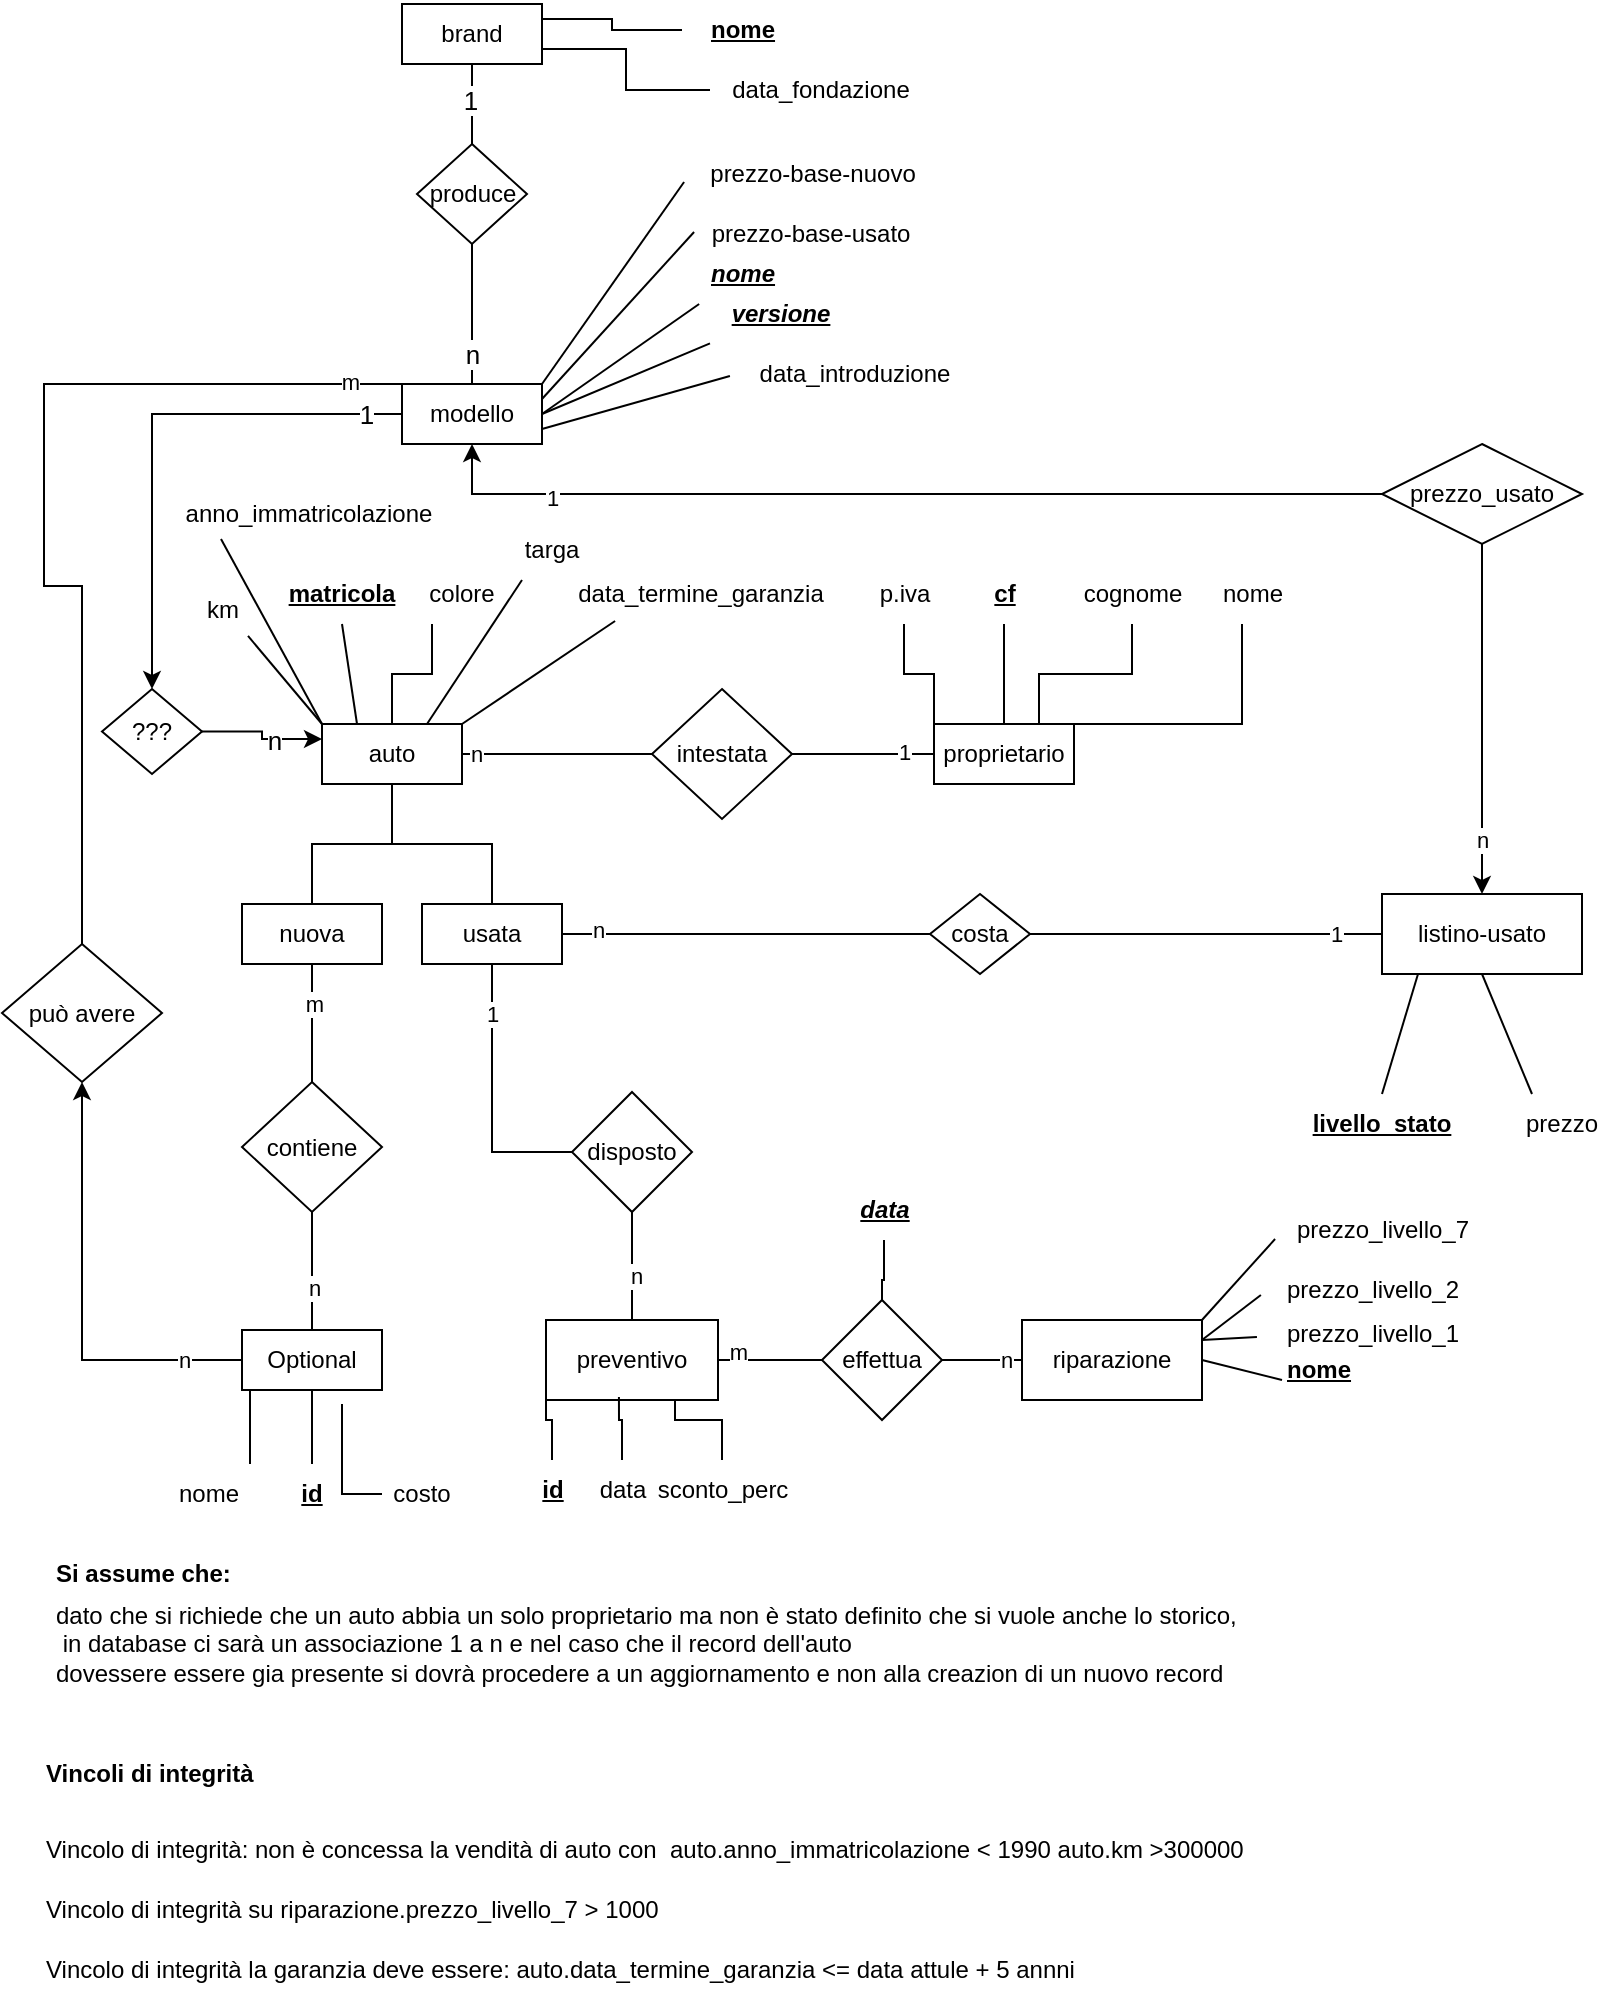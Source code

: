 <mxfile version="22.1.5" type="github">
  <diagram name="Pagina-1" id="jGf_04mg0V8zM4tONkqc">
    <mxGraphModel dx="1116" dy="1036" grid="1" gridSize="10" guides="1" tooltips="1" connect="1" arrows="1" fold="1" page="1" pageScale="1" pageWidth="827" pageHeight="1169" math="0" shadow="0">
      <root>
        <mxCell id="0" />
        <mxCell id="1" parent="0" />
        <mxCell id="hDRF6CQTf330OuFsjU3R-10" style="edgeStyle=orthogonalEdgeStyle;rounded=0;orthogonalLoop=1;jettySize=auto;html=1;entryX=0;entryY=0.5;entryDx=0;entryDy=0;endArrow=none;endFill=0;" edge="1" parent="1" source="hDRF6CQTf330OuFsjU3R-1" target="hDRF6CQTf330OuFsjU3R-9">
          <mxGeometry relative="1" as="geometry" />
        </mxCell>
        <mxCell id="hDRF6CQTf330OuFsjU3R-26" value="n" style="edgeLabel;html=1;align=center;verticalAlign=middle;resizable=0;points=[];" vertex="1" connectable="0" parent="hDRF6CQTf330OuFsjU3R-10">
          <mxGeometry x="-0.34" relative="1" as="geometry">
            <mxPoint x="-25" as="offset" />
          </mxGeometry>
        </mxCell>
        <mxCell id="hDRF6CQTf330OuFsjU3R-1" value="auto" style="rounded=0;whiteSpace=wrap;html=1;" vertex="1" parent="1">
          <mxGeometry x="170" y="390" width="70" height="30" as="geometry" />
        </mxCell>
        <mxCell id="hDRF6CQTf330OuFsjU3R-15" style="edgeStyle=orthogonalEdgeStyle;rounded=0;orthogonalLoop=1;jettySize=auto;html=1;entryX=0.5;entryY=0;entryDx=0;entryDy=0;endArrow=none;endFill=0;exitX=0.5;exitY=1;exitDx=0;exitDy=0;" edge="1" parent="1" source="hDRF6CQTf330OuFsjU3R-2" target="hDRF6CQTf330OuFsjU3R-14">
          <mxGeometry relative="1" as="geometry">
            <mxPoint x="115" y="510" as="sourcePoint" />
            <mxPoint x="115" y="569" as="targetPoint" />
          </mxGeometry>
        </mxCell>
        <mxCell id="hDRF6CQTf330OuFsjU3R-31" value="m" style="edgeLabel;html=1;align=center;verticalAlign=middle;resizable=0;points=[];" vertex="1" connectable="0" parent="hDRF6CQTf330OuFsjU3R-15">
          <mxGeometry x="-0.322" y="1" relative="1" as="geometry">
            <mxPoint as="offset" />
          </mxGeometry>
        </mxCell>
        <mxCell id="hDRF6CQTf330OuFsjU3R-47" style="edgeStyle=orthogonalEdgeStyle;rounded=0;orthogonalLoop=1;jettySize=auto;html=1;entryX=0.5;entryY=1;entryDx=0;entryDy=0;endArrow=none;endFill=0;" edge="1" parent="1" source="hDRF6CQTf330OuFsjU3R-2" target="hDRF6CQTf330OuFsjU3R-1">
          <mxGeometry relative="1" as="geometry">
            <mxPoint x="200" y="440" as="targetPoint" />
          </mxGeometry>
        </mxCell>
        <mxCell id="hDRF6CQTf330OuFsjU3R-2" value="nuova" style="rounded=0;whiteSpace=wrap;html=1;" vertex="1" parent="1">
          <mxGeometry x="130" y="480" width="70" height="30" as="geometry" />
        </mxCell>
        <mxCell id="hDRF6CQTf330OuFsjU3R-48" style="edgeStyle=orthogonalEdgeStyle;rounded=0;orthogonalLoop=1;jettySize=auto;html=1;entryX=0.5;entryY=1;entryDx=0;entryDy=0;endArrow=none;endFill=0;" edge="1" parent="1" source="hDRF6CQTf330OuFsjU3R-3" target="hDRF6CQTf330OuFsjU3R-1">
          <mxGeometry relative="1" as="geometry" />
        </mxCell>
        <mxCell id="hDRF6CQTf330OuFsjU3R-3" value="usata" style="rounded=0;whiteSpace=wrap;html=1;" vertex="1" parent="1">
          <mxGeometry x="220" y="480" width="70" height="30" as="geometry" />
        </mxCell>
        <mxCell id="hDRF6CQTf330OuFsjU3R-94" value="" style="edgeStyle=orthogonalEdgeStyle;rounded=0;orthogonalLoop=1;jettySize=auto;html=1;" edge="1" parent="1" source="hDRF6CQTf330OuFsjU3R-4" target="hDRF6CQTf330OuFsjU3R-93">
          <mxGeometry relative="1" as="geometry" />
        </mxCell>
        <mxCell id="hDRF6CQTf330OuFsjU3R-97" value="n" style="edgeLabel;html=1;align=center;verticalAlign=middle;resizable=0;points=[];" vertex="1" connectable="0" parent="hDRF6CQTf330OuFsjU3R-94">
          <mxGeometry x="-0.735" relative="1" as="geometry">
            <mxPoint as="offset" />
          </mxGeometry>
        </mxCell>
        <mxCell id="hDRF6CQTf330OuFsjU3R-4" value="Optional" style="rounded=0;whiteSpace=wrap;html=1;" vertex="1" parent="1">
          <mxGeometry x="130" y="693" width="70" height="30" as="geometry" />
        </mxCell>
        <mxCell id="hDRF6CQTf330OuFsjU3R-11" style="edgeStyle=orthogonalEdgeStyle;rounded=0;orthogonalLoop=1;jettySize=auto;html=1;entryX=1;entryY=0.5;entryDx=0;entryDy=0;endArrow=none;endFill=0;" edge="1" parent="1" source="hDRF6CQTf330OuFsjU3R-5" target="hDRF6CQTf330OuFsjU3R-9">
          <mxGeometry relative="1" as="geometry" />
        </mxCell>
        <mxCell id="hDRF6CQTf330OuFsjU3R-27" value="1" style="edgeLabel;html=1;align=center;verticalAlign=middle;resizable=0;points=[];" vertex="1" connectable="0" parent="hDRF6CQTf330OuFsjU3R-11">
          <mxGeometry x="-0.564" y="-1" relative="1" as="geometry">
            <mxPoint as="offset" />
          </mxGeometry>
        </mxCell>
        <mxCell id="hDRF6CQTf330OuFsjU3R-5" value="proprietario" style="rounded=0;whiteSpace=wrap;html=1;" vertex="1" parent="1">
          <mxGeometry x="476" y="390" width="70" height="30" as="geometry" />
        </mxCell>
        <mxCell id="hDRF6CQTf330OuFsjU3R-9" value="intestata" style="rhombus;whiteSpace=wrap;html=1;" vertex="1" parent="1">
          <mxGeometry x="335" y="372.5" width="70" height="65" as="geometry" />
        </mxCell>
        <mxCell id="hDRF6CQTf330OuFsjU3R-16" style="edgeStyle=orthogonalEdgeStyle;rounded=0;orthogonalLoop=1;jettySize=auto;html=1;entryX=0.5;entryY=0;entryDx=0;entryDy=0;endArrow=none;endFill=0;exitX=0.5;exitY=1;exitDx=0;exitDy=0;" edge="1" parent="1" source="hDRF6CQTf330OuFsjU3R-14" target="hDRF6CQTf330OuFsjU3R-4">
          <mxGeometry relative="1" as="geometry">
            <mxPoint x="125" y="634" as="sourcePoint" />
            <mxPoint x="125" y="693" as="targetPoint" />
          </mxGeometry>
        </mxCell>
        <mxCell id="hDRF6CQTf330OuFsjU3R-30" value="n" style="edgeLabel;html=1;align=center;verticalAlign=middle;resizable=0;points=[];" vertex="1" connectable="0" parent="hDRF6CQTf330OuFsjU3R-16">
          <mxGeometry x="0.288" y="1" relative="1" as="geometry">
            <mxPoint as="offset" />
          </mxGeometry>
        </mxCell>
        <mxCell id="hDRF6CQTf330OuFsjU3R-14" value="contiene" style="rhombus;whiteSpace=wrap;html=1;" vertex="1" parent="1">
          <mxGeometry x="130" y="569" width="70" height="65" as="geometry" />
        </mxCell>
        <mxCell id="hDRF6CQTf330OuFsjU3R-20" value="&lt;b&gt;matricola&lt;/b&gt;" style="text;html=1;strokeColor=none;fillColor=none;align=center;verticalAlign=middle;whiteSpace=wrap;rounded=0;fontStyle=4" vertex="1" parent="1">
          <mxGeometry x="150" y="310" width="60" height="30" as="geometry" />
        </mxCell>
        <mxCell id="hDRF6CQTf330OuFsjU3R-40" style="edgeStyle=orthogonalEdgeStyle;rounded=0;orthogonalLoop=1;jettySize=auto;html=1;exitX=0.25;exitY=1;exitDx=0;exitDy=0;entryX=0.5;entryY=0;entryDx=0;entryDy=0;endArrow=none;endFill=0;" edge="1" parent="1" source="hDRF6CQTf330OuFsjU3R-21" target="hDRF6CQTf330OuFsjU3R-1">
          <mxGeometry relative="1" as="geometry" />
        </mxCell>
        <mxCell id="hDRF6CQTf330OuFsjU3R-21" value="colore" style="text;html=1;strokeColor=none;fillColor=none;align=center;verticalAlign=middle;whiteSpace=wrap;rounded=0;" vertex="1" parent="1">
          <mxGeometry x="210" y="310" width="60" height="30" as="geometry" />
        </mxCell>
        <mxCell id="hDRF6CQTf330OuFsjU3R-22" value="targa" style="text;html=1;strokeColor=none;fillColor=none;align=center;verticalAlign=middle;whiteSpace=wrap;rounded=0;" vertex="1" parent="1">
          <mxGeometry x="255" y="288" width="60" height="30" as="geometry" />
        </mxCell>
        <mxCell id="hDRF6CQTf330OuFsjU3R-39" style="edgeStyle=orthogonalEdgeStyle;rounded=0;orthogonalLoop=1;jettySize=auto;html=1;entryX=1;entryY=0;entryDx=0;entryDy=0;endArrow=none;endFill=0;" edge="1" parent="1" source="hDRF6CQTf330OuFsjU3R-32" target="hDRF6CQTf330OuFsjU3R-5">
          <mxGeometry relative="1" as="geometry">
            <Array as="points">
              <mxPoint x="630" y="390" />
            </Array>
          </mxGeometry>
        </mxCell>
        <mxCell id="hDRF6CQTf330OuFsjU3R-32" value="nome" style="text;html=1;align=center;verticalAlign=middle;resizable=0;points=[];autosize=1;strokeColor=none;fillColor=none;" vertex="1" parent="1">
          <mxGeometry x="610" y="310" width="50" height="30" as="geometry" />
        </mxCell>
        <mxCell id="hDRF6CQTf330OuFsjU3R-38" style="edgeStyle=orthogonalEdgeStyle;rounded=0;orthogonalLoop=1;jettySize=auto;html=1;entryX=0.75;entryY=0;entryDx=0;entryDy=0;endArrow=none;endFill=0;" edge="1" parent="1" source="hDRF6CQTf330OuFsjU3R-33" target="hDRF6CQTf330OuFsjU3R-5">
          <mxGeometry relative="1" as="geometry" />
        </mxCell>
        <mxCell id="hDRF6CQTf330OuFsjU3R-33" value="cognome" style="text;html=1;align=center;verticalAlign=middle;resizable=0;points=[];autosize=1;strokeColor=none;fillColor=none;" vertex="1" parent="1">
          <mxGeometry x="540" y="310" width="70" height="30" as="geometry" />
        </mxCell>
        <mxCell id="hDRF6CQTf330OuFsjU3R-37" style="edgeStyle=orthogonalEdgeStyle;rounded=0;orthogonalLoop=1;jettySize=auto;html=1;entryX=0.5;entryY=0;entryDx=0;entryDy=0;endArrow=none;endFill=0;" edge="1" parent="1" source="hDRF6CQTf330OuFsjU3R-34" target="hDRF6CQTf330OuFsjU3R-5">
          <mxGeometry relative="1" as="geometry" />
        </mxCell>
        <mxCell id="hDRF6CQTf330OuFsjU3R-34" value="&lt;b&gt;cf&lt;/b&gt;" style="text;html=1;align=center;verticalAlign=middle;resizable=0;points=[];autosize=1;strokeColor=none;fillColor=none;fontStyle=4" vertex="1" parent="1">
          <mxGeometry x="496" y="310" width="30" height="30" as="geometry" />
        </mxCell>
        <mxCell id="hDRF6CQTf330OuFsjU3R-36" style="edgeStyle=orthogonalEdgeStyle;rounded=0;orthogonalLoop=1;jettySize=auto;html=1;entryX=0;entryY=0;entryDx=0;entryDy=0;endArrow=none;endFill=0;" edge="1" parent="1" source="hDRF6CQTf330OuFsjU3R-35" target="hDRF6CQTf330OuFsjU3R-5">
          <mxGeometry relative="1" as="geometry" />
        </mxCell>
        <mxCell id="hDRF6CQTf330OuFsjU3R-35" value="p.iva" style="text;html=1;align=center;verticalAlign=middle;resizable=0;points=[];autosize=1;strokeColor=none;fillColor=none;" vertex="1" parent="1">
          <mxGeometry x="436" y="310" width="50" height="30" as="geometry" />
        </mxCell>
        <mxCell id="hDRF6CQTf330OuFsjU3R-57" value="" style="edgeStyle=orthogonalEdgeStyle;rounded=0;orthogonalLoop=1;jettySize=auto;html=1;endArrow=none;endFill=0;" edge="1" parent="1" source="hDRF6CQTf330OuFsjU3R-43" target="hDRF6CQTf330OuFsjU3R-56">
          <mxGeometry relative="1" as="geometry" />
        </mxCell>
        <mxCell id="hDRF6CQTf330OuFsjU3R-60" value="&lt;font style=&quot;font-size: 13px;&quot;&gt;1&lt;/font&gt;" style="edgeLabel;html=1;align=center;verticalAlign=middle;resizable=0;points=[];" vertex="1" connectable="0" parent="hDRF6CQTf330OuFsjU3R-57">
          <mxGeometry x="-0.1" y="-1" relative="1" as="geometry">
            <mxPoint as="offset" />
          </mxGeometry>
        </mxCell>
        <mxCell id="hDRF6CQTf330OuFsjU3R-43" value="brand" style="rounded=0;whiteSpace=wrap;html=1;" vertex="1" parent="1">
          <mxGeometry x="210" y="30" width="70" height="30" as="geometry" />
        </mxCell>
        <mxCell id="hDRF6CQTf330OuFsjU3R-80" value="" style="edgeStyle=orthogonalEdgeStyle;rounded=0;orthogonalLoop=1;jettySize=auto;html=1;" edge="1" parent="1" source="hDRF6CQTf330OuFsjU3R-44" target="hDRF6CQTf330OuFsjU3R-79">
          <mxGeometry relative="1" as="geometry" />
        </mxCell>
        <mxCell id="hDRF6CQTf330OuFsjU3R-83" value="&lt;font style=&quot;font-size: 13px;&quot;&gt;1&lt;/font&gt;" style="edgeLabel;html=1;align=center;verticalAlign=middle;resizable=0;points=[];" vertex="1" connectable="0" parent="hDRF6CQTf330OuFsjU3R-80">
          <mxGeometry x="-0.863" relative="1" as="geometry">
            <mxPoint as="offset" />
          </mxGeometry>
        </mxCell>
        <mxCell id="hDRF6CQTf330OuFsjU3R-44" value="modello" style="rounded=0;whiteSpace=wrap;html=1;" vertex="1" parent="1">
          <mxGeometry x="210" y="220" width="70" height="30" as="geometry" />
        </mxCell>
        <mxCell id="hDRF6CQTf330OuFsjU3R-73" style="edgeStyle=orthogonalEdgeStyle;rounded=0;orthogonalLoop=1;jettySize=auto;html=1;entryX=0.5;entryY=0;entryDx=0;entryDy=0;endArrow=none;endFill=0;" edge="1" parent="1" source="hDRF6CQTf330OuFsjU3R-56" target="hDRF6CQTf330OuFsjU3R-44">
          <mxGeometry relative="1" as="geometry" />
        </mxCell>
        <mxCell id="hDRF6CQTf330OuFsjU3R-78" value="&lt;font style=&quot;font-size: 13px;&quot;&gt;n&lt;/font&gt;" style="edgeLabel;html=1;align=center;verticalAlign=middle;resizable=0;points=[];" vertex="1" connectable="0" parent="hDRF6CQTf330OuFsjU3R-73">
          <mxGeometry x="0.571" relative="1" as="geometry">
            <mxPoint as="offset" />
          </mxGeometry>
        </mxCell>
        <mxCell id="hDRF6CQTf330OuFsjU3R-56" value="produce" style="rhombus;whiteSpace=wrap;html=1;rounded=0;" vertex="1" parent="1">
          <mxGeometry x="217.5" y="100" width="55" height="50" as="geometry" />
        </mxCell>
        <mxCell id="hDRF6CQTf330OuFsjU3R-69" style="edgeStyle=orthogonalEdgeStyle;rounded=0;orthogonalLoop=1;jettySize=auto;html=1;endArrow=none;endFill=0;" edge="1" parent="1" source="hDRF6CQTf330OuFsjU3R-61">
          <mxGeometry relative="1" as="geometry">
            <mxPoint x="180" y="730" as="targetPoint" />
          </mxGeometry>
        </mxCell>
        <mxCell id="hDRF6CQTf330OuFsjU3R-61" value="costo" style="text;html=1;strokeColor=none;fillColor=none;align=center;verticalAlign=middle;whiteSpace=wrap;rounded=0;" vertex="1" parent="1">
          <mxGeometry x="200" y="760" width="40" height="30" as="geometry" />
        </mxCell>
        <mxCell id="hDRF6CQTf330OuFsjU3R-67" style="edgeStyle=orthogonalEdgeStyle;rounded=0;orthogonalLoop=1;jettySize=auto;html=1;entryX=0.5;entryY=1;entryDx=0;entryDy=0;endArrow=none;endFill=0;" edge="1" parent="1" source="hDRF6CQTf330OuFsjU3R-63" target="hDRF6CQTf330OuFsjU3R-4">
          <mxGeometry relative="1" as="geometry" />
        </mxCell>
        <mxCell id="hDRF6CQTf330OuFsjU3R-63" value="&lt;b&gt;id&lt;/b&gt;" style="text;html=1;strokeColor=none;fillColor=none;align=center;verticalAlign=middle;whiteSpace=wrap;rounded=0;fontStyle=4" vertex="1" parent="1">
          <mxGeometry x="140" y="760" width="50" height="30" as="geometry" />
        </mxCell>
        <mxCell id="hDRF6CQTf330OuFsjU3R-76" style="edgeStyle=orthogonalEdgeStyle;rounded=0;orthogonalLoop=1;jettySize=auto;html=1;entryX=1;entryY=0.25;entryDx=0;entryDy=0;endArrow=none;endFill=0;" edge="1" parent="1" source="hDRF6CQTf330OuFsjU3R-74" target="hDRF6CQTf330OuFsjU3R-43">
          <mxGeometry relative="1" as="geometry" />
        </mxCell>
        <mxCell id="hDRF6CQTf330OuFsjU3R-74" value="&lt;b&gt;nome&lt;/b&gt;" style="text;html=1;align=center;verticalAlign=middle;resizable=0;points=[];autosize=1;strokeColor=none;fillColor=none;fontStyle=4" vertex="1" parent="1">
          <mxGeometry x="350" y="28" width="60" height="30" as="geometry" />
        </mxCell>
        <mxCell id="hDRF6CQTf330OuFsjU3R-77" style="edgeStyle=orthogonalEdgeStyle;rounded=0;orthogonalLoop=1;jettySize=auto;html=1;entryX=1;entryY=0.75;entryDx=0;entryDy=0;endArrow=none;endFill=0;" edge="1" parent="1" source="hDRF6CQTf330OuFsjU3R-75" target="hDRF6CQTf330OuFsjU3R-43">
          <mxGeometry relative="1" as="geometry" />
        </mxCell>
        <mxCell id="hDRF6CQTf330OuFsjU3R-75" value="data_fondazione" style="text;html=1;align=center;verticalAlign=middle;resizable=0;points=[];autosize=1;strokeColor=none;fillColor=none;" vertex="1" parent="1">
          <mxGeometry x="364" y="58" width="110" height="30" as="geometry" />
        </mxCell>
        <mxCell id="hDRF6CQTf330OuFsjU3R-81" style="edgeStyle=orthogonalEdgeStyle;rounded=0;orthogonalLoop=1;jettySize=auto;html=1;entryX=0;entryY=0.25;entryDx=0;entryDy=0;" edge="1" parent="1" source="hDRF6CQTf330OuFsjU3R-79" target="hDRF6CQTf330OuFsjU3R-1">
          <mxGeometry relative="1" as="geometry" />
        </mxCell>
        <mxCell id="hDRF6CQTf330OuFsjU3R-82" value="&lt;font style=&quot;font-size: 13px;&quot;&gt;n&lt;/font&gt;" style="edgeLabel;html=1;align=center;verticalAlign=middle;resizable=0;points=[];" vertex="1" connectable="0" parent="hDRF6CQTf330OuFsjU3R-81">
          <mxGeometry x="0.216" y="1" relative="1" as="geometry">
            <mxPoint y="1" as="offset" />
          </mxGeometry>
        </mxCell>
        <mxCell id="hDRF6CQTf330OuFsjU3R-79" value="???" style="rhombus;whiteSpace=wrap;html=1;rounded=0;" vertex="1" parent="1">
          <mxGeometry x="60" y="372.5" width="50" height="42.5" as="geometry" />
        </mxCell>
        <mxCell id="hDRF6CQTf330OuFsjU3R-84" value="&lt;i&gt;&lt;b&gt;nome&lt;/b&gt;&lt;/i&gt;" style="text;html=1;align=center;verticalAlign=middle;resizable=0;points=[];autosize=1;strokeColor=none;fillColor=none;fontStyle=4" vertex="1" parent="1">
          <mxGeometry x="350" y="150" width="60" height="30" as="geometry" />
        </mxCell>
        <mxCell id="hDRF6CQTf330OuFsjU3R-85" value="&lt;b&gt;&lt;i&gt;versione&lt;/i&gt;&lt;/b&gt;" style="text;html=1;align=center;verticalAlign=middle;resizable=0;points=[];autosize=1;strokeColor=none;fillColor=none;fontStyle=4" vertex="1" parent="1">
          <mxGeometry x="364" y="170" width="70" height="30" as="geometry" />
        </mxCell>
        <mxCell id="hDRF6CQTf330OuFsjU3R-86" value="data_introduzione" style="text;html=1;align=center;verticalAlign=middle;resizable=0;points=[];autosize=1;strokeColor=none;fillColor=none;" vertex="1" parent="1">
          <mxGeometry x="376" y="200" width="120" height="30" as="geometry" />
        </mxCell>
        <mxCell id="hDRF6CQTf330OuFsjU3R-91" value="nome" style="text;html=1;align=center;verticalAlign=middle;resizable=0;points=[];autosize=1;strokeColor=none;fillColor=none;" vertex="1" parent="1">
          <mxGeometry x="88" y="760" width="50" height="30" as="geometry" />
        </mxCell>
        <mxCell id="hDRF6CQTf330OuFsjU3R-92" style="edgeStyle=orthogonalEdgeStyle;rounded=0;orthogonalLoop=1;jettySize=auto;html=1;exitX=0.25;exitY=1;exitDx=0;exitDy=0;entryX=0.92;entryY=0;entryDx=0;entryDy=0;entryPerimeter=0;endArrow=none;endFill=0;" edge="1" parent="1" source="hDRF6CQTf330OuFsjU3R-4" target="hDRF6CQTf330OuFsjU3R-91">
          <mxGeometry relative="1" as="geometry" />
        </mxCell>
        <mxCell id="hDRF6CQTf330OuFsjU3R-95" style="edgeStyle=orthogonalEdgeStyle;rounded=0;orthogonalLoop=1;jettySize=auto;html=1;entryX=0.114;entryY=0;entryDx=0;entryDy=0;entryPerimeter=0;endArrow=none;endFill=0;" edge="1" parent="1" source="hDRF6CQTf330OuFsjU3R-93" target="hDRF6CQTf330OuFsjU3R-44">
          <mxGeometry relative="1" as="geometry">
            <mxPoint x="220" y="160" as="targetPoint" />
            <Array as="points">
              <mxPoint x="50" y="321" />
              <mxPoint x="31" y="321" />
              <mxPoint x="31" y="220" />
            </Array>
          </mxGeometry>
        </mxCell>
        <mxCell id="hDRF6CQTf330OuFsjU3R-96" value="m" style="edgeLabel;html=1;align=center;verticalAlign=middle;resizable=0;points=[];" vertex="1" connectable="0" parent="hDRF6CQTf330OuFsjU3R-95">
          <mxGeometry x="0.86" y="1" relative="1" as="geometry">
            <mxPoint as="offset" />
          </mxGeometry>
        </mxCell>
        <mxCell id="hDRF6CQTf330OuFsjU3R-93" value="può avere" style="rhombus;whiteSpace=wrap;html=1;rounded=0;" vertex="1" parent="1">
          <mxGeometry x="10" y="500" width="80" height="69" as="geometry" />
        </mxCell>
        <mxCell id="hDRF6CQTf330OuFsjU3R-98" value="prezzo-base-usato" style="text;html=1;align=center;verticalAlign=middle;resizable=0;points=[];autosize=1;strokeColor=none;fillColor=none;" vertex="1" parent="1">
          <mxGeometry x="354" y="130" width="120" height="30" as="geometry" />
        </mxCell>
        <mxCell id="hDRF6CQTf330OuFsjU3R-103" value="prezzo-base-nuovo" style="text;html=1;align=center;verticalAlign=middle;resizable=0;points=[];autosize=1;strokeColor=none;fillColor=none;" vertex="1" parent="1">
          <mxGeometry x="350" y="100" width="130" height="30" as="geometry" />
        </mxCell>
        <mxCell id="hDRF6CQTf330OuFsjU3R-106" value="" style="endArrow=none;html=1;rounded=0;entryX=0.008;entryY=0.633;entryDx=0;entryDy=0;entryPerimeter=0;" edge="1" parent="1" target="hDRF6CQTf330OuFsjU3R-103">
          <mxGeometry width="50" height="50" relative="1" as="geometry">
            <mxPoint x="280" y="220" as="sourcePoint" />
            <mxPoint x="330" y="170" as="targetPoint" />
          </mxGeometry>
        </mxCell>
        <mxCell id="hDRF6CQTf330OuFsjU3R-107" value="" style="endArrow=none;html=1;rounded=0;exitX=1;exitY=0.25;exitDx=0;exitDy=0;entryX=0.017;entryY=0.467;entryDx=0;entryDy=0;entryPerimeter=0;" edge="1" parent="1" source="hDRF6CQTf330OuFsjU3R-44" target="hDRF6CQTf330OuFsjU3R-98">
          <mxGeometry width="50" height="50" relative="1" as="geometry">
            <mxPoint x="280" y="220" as="sourcePoint" />
            <mxPoint x="322.5" y="180" as="targetPoint" />
          </mxGeometry>
        </mxCell>
        <mxCell id="hDRF6CQTf330OuFsjU3R-108" value="" style="endArrow=none;html=1;rounded=0;entryX=1;entryY=0.5;entryDx=0;entryDy=0;" edge="1" parent="1" source="hDRF6CQTf330OuFsjU3R-84" target="hDRF6CQTf330OuFsjU3R-44">
          <mxGeometry width="50" height="50" relative="1" as="geometry">
            <mxPoint x="460" y="540" as="sourcePoint" />
            <mxPoint x="510" y="490" as="targetPoint" />
          </mxGeometry>
        </mxCell>
        <mxCell id="hDRF6CQTf330OuFsjU3R-109" value="" style="endArrow=none;html=1;rounded=0;entryX=1;entryY=0.5;entryDx=0;entryDy=0;" edge="1" parent="1" source="hDRF6CQTf330OuFsjU3R-85" target="hDRF6CQTf330OuFsjU3R-44">
          <mxGeometry width="50" height="50" relative="1" as="geometry">
            <mxPoint x="460" y="540" as="sourcePoint" />
            <mxPoint x="510" y="490" as="targetPoint" />
          </mxGeometry>
        </mxCell>
        <mxCell id="hDRF6CQTf330OuFsjU3R-110" value="" style="endArrow=none;html=1;rounded=0;entryX=1;entryY=0.75;entryDx=0;entryDy=0;exitX=-0.017;exitY=0.533;exitDx=0;exitDy=0;exitPerimeter=0;" edge="1" parent="1" source="hDRF6CQTf330OuFsjU3R-86" target="hDRF6CQTf330OuFsjU3R-44">
          <mxGeometry width="50" height="50" relative="1" as="geometry">
            <mxPoint x="460" y="540" as="sourcePoint" />
            <mxPoint x="510" y="490" as="targetPoint" />
          </mxGeometry>
        </mxCell>
        <mxCell id="hDRF6CQTf330OuFsjU3R-113" style="edgeStyle=orthogonalEdgeStyle;rounded=0;orthogonalLoop=1;jettySize=auto;html=1;exitX=0;exitY=0.5;exitDx=0;exitDy=0;entryX=1;entryY=0.5;entryDx=0;entryDy=0;endArrow=none;endFill=0;" edge="1" parent="1" source="hDRF6CQTf330OuFsjU3R-111" target="hDRF6CQTf330OuFsjU3R-112">
          <mxGeometry relative="1" as="geometry" />
        </mxCell>
        <mxCell id="hDRF6CQTf330OuFsjU3R-116" value="1" style="edgeLabel;html=1;align=center;verticalAlign=middle;resizable=0;points=[];" vertex="1" connectable="0" parent="hDRF6CQTf330OuFsjU3R-113">
          <mxGeometry x="-0.739" relative="1" as="geometry">
            <mxPoint as="offset" />
          </mxGeometry>
        </mxCell>
        <mxCell id="hDRF6CQTf330OuFsjU3R-111" value="listino-usato" style="whiteSpace=wrap;html=1;" vertex="1" parent="1">
          <mxGeometry x="700" y="475" width="100" height="40" as="geometry" />
        </mxCell>
        <mxCell id="hDRF6CQTf330OuFsjU3R-114" style="edgeStyle=orthogonalEdgeStyle;rounded=0;orthogonalLoop=1;jettySize=auto;html=1;entryX=1;entryY=0.5;entryDx=0;entryDy=0;endArrow=none;endFill=0;" edge="1" parent="1" source="hDRF6CQTf330OuFsjU3R-112" target="hDRF6CQTf330OuFsjU3R-3">
          <mxGeometry relative="1" as="geometry" />
        </mxCell>
        <mxCell id="hDRF6CQTf330OuFsjU3R-115" value="n" style="edgeLabel;html=1;align=center;verticalAlign=middle;resizable=0;points=[];" vertex="1" connectable="0" parent="hDRF6CQTf330OuFsjU3R-114">
          <mxGeometry x="0.804" y="-2" relative="1" as="geometry">
            <mxPoint as="offset" />
          </mxGeometry>
        </mxCell>
        <mxCell id="hDRF6CQTf330OuFsjU3R-112" value="costa" style="rhombus;whiteSpace=wrap;html=1;" vertex="1" parent="1">
          <mxGeometry x="474" y="475" width="50" height="40" as="geometry" />
        </mxCell>
        <mxCell id="hDRF6CQTf330OuFsjU3R-118" style="edgeStyle=orthogonalEdgeStyle;rounded=0;orthogonalLoop=1;jettySize=auto;html=1;entryX=0.5;entryY=1;entryDx=0;entryDy=0;" edge="1" parent="1" source="hDRF6CQTf330OuFsjU3R-117" target="hDRF6CQTf330OuFsjU3R-44">
          <mxGeometry relative="1" as="geometry" />
        </mxCell>
        <mxCell id="hDRF6CQTf330OuFsjU3R-121" value="1" style="edgeLabel;html=1;align=center;verticalAlign=middle;resizable=0;points=[];" vertex="1" connectable="0" parent="hDRF6CQTf330OuFsjU3R-118">
          <mxGeometry x="0.732" y="2" relative="1" as="geometry">
            <mxPoint as="offset" />
          </mxGeometry>
        </mxCell>
        <mxCell id="hDRF6CQTf330OuFsjU3R-119" style="edgeStyle=orthogonalEdgeStyle;rounded=0;orthogonalLoop=1;jettySize=auto;html=1;" edge="1" parent="1" source="hDRF6CQTf330OuFsjU3R-117" target="hDRF6CQTf330OuFsjU3R-111">
          <mxGeometry relative="1" as="geometry" />
        </mxCell>
        <mxCell id="hDRF6CQTf330OuFsjU3R-120" value="n" style="edgeLabel;html=1;align=center;verticalAlign=middle;resizable=0;points=[];" vertex="1" connectable="0" parent="hDRF6CQTf330OuFsjU3R-119">
          <mxGeometry x="0.691" relative="1" as="geometry">
            <mxPoint as="offset" />
          </mxGeometry>
        </mxCell>
        <mxCell id="hDRF6CQTf330OuFsjU3R-117" value="prezzo_usato" style="rhombus;whiteSpace=wrap;html=1;" vertex="1" parent="1">
          <mxGeometry x="700" y="250" width="100" height="50" as="geometry" />
        </mxCell>
        <mxCell id="hDRF6CQTf330OuFsjU3R-122" value="km" style="text;html=1;align=center;verticalAlign=middle;resizable=0;points=[];autosize=1;strokeColor=none;fillColor=none;" vertex="1" parent="1">
          <mxGeometry x="100" y="318" width="40" height="30" as="geometry" />
        </mxCell>
        <mxCell id="hDRF6CQTf330OuFsjU3R-123" value="" style="endArrow=none;html=1;rounded=0;exitX=0.825;exitY=0.933;exitDx=0;exitDy=0;exitPerimeter=0;entryX=0;entryY=0;entryDx=0;entryDy=0;" edge="1" parent="1" source="hDRF6CQTf330OuFsjU3R-122" target="hDRF6CQTf330OuFsjU3R-1">
          <mxGeometry width="50" height="50" relative="1" as="geometry">
            <mxPoint x="400" y="540" as="sourcePoint" />
            <mxPoint x="450" y="490" as="targetPoint" />
          </mxGeometry>
        </mxCell>
        <mxCell id="hDRF6CQTf330OuFsjU3R-124" value="" style="endArrow=none;html=1;rounded=0;entryX=0.5;entryY=1;entryDx=0;entryDy=0;exitX=0.25;exitY=0;exitDx=0;exitDy=0;" edge="1" parent="1" source="hDRF6CQTf330OuFsjU3R-1" target="hDRF6CQTf330OuFsjU3R-20">
          <mxGeometry width="50" height="50" relative="1" as="geometry">
            <mxPoint x="400" y="540" as="sourcePoint" />
            <mxPoint x="450" y="490" as="targetPoint" />
          </mxGeometry>
        </mxCell>
        <mxCell id="hDRF6CQTf330OuFsjU3R-125" value="prezzo" style="text;html=1;strokeColor=none;fillColor=none;align=center;verticalAlign=middle;whiteSpace=wrap;rounded=0;" vertex="1" parent="1">
          <mxGeometry x="760" y="575" width="60" height="30" as="geometry" />
        </mxCell>
        <mxCell id="hDRF6CQTf330OuFsjU3R-126" value="&lt;b&gt;livello_stato&lt;/b&gt;" style="text;html=1;strokeColor=none;fillColor=none;align=center;verticalAlign=middle;whiteSpace=wrap;rounded=0;fontStyle=4" vertex="1" parent="1">
          <mxGeometry x="660" y="575" width="80" height="30" as="geometry" />
        </mxCell>
        <mxCell id="hDRF6CQTf330OuFsjU3R-128" value="" style="endArrow=none;html=1;rounded=0;entryX=0.18;entryY=1;entryDx=0;entryDy=0;entryPerimeter=0;exitX=0.5;exitY=0;exitDx=0;exitDy=0;" edge="1" parent="1" source="hDRF6CQTf330OuFsjU3R-126" target="hDRF6CQTf330OuFsjU3R-111">
          <mxGeometry width="50" height="50" relative="1" as="geometry">
            <mxPoint x="440" y="540" as="sourcePoint" />
            <mxPoint x="490" y="490" as="targetPoint" />
          </mxGeometry>
        </mxCell>
        <mxCell id="hDRF6CQTf330OuFsjU3R-129" value="" style="endArrow=none;html=1;rounded=0;entryX=0.5;entryY=1;entryDx=0;entryDy=0;exitX=0.25;exitY=0;exitDx=0;exitDy=0;" edge="1" parent="1" source="hDRF6CQTf330OuFsjU3R-125" target="hDRF6CQTf330OuFsjU3R-111">
          <mxGeometry width="50" height="50" relative="1" as="geometry">
            <mxPoint x="440" y="540" as="sourcePoint" />
            <mxPoint x="490" y="490" as="targetPoint" />
          </mxGeometry>
        </mxCell>
        <mxCell id="hDRF6CQTf330OuFsjU3R-130" value="preventivo" style="whiteSpace=wrap;html=1;" vertex="1" parent="1">
          <mxGeometry x="282" y="688" width="86" height="40" as="geometry" />
        </mxCell>
        <mxCell id="hDRF6CQTf330OuFsjU3R-136" style="edgeStyle=orthogonalEdgeStyle;rounded=0;orthogonalLoop=1;jettySize=auto;html=1;entryX=0.5;entryY=1;entryDx=0;entryDy=0;endArrow=none;endFill=0;" edge="1" parent="1" source="hDRF6CQTf330OuFsjU3R-135" target="hDRF6CQTf330OuFsjU3R-3">
          <mxGeometry relative="1" as="geometry" />
        </mxCell>
        <mxCell id="hDRF6CQTf330OuFsjU3R-139" value="1" style="edgeLabel;html=1;align=center;verticalAlign=middle;resizable=0;points=[];" vertex="1" connectable="0" parent="hDRF6CQTf330OuFsjU3R-136">
          <mxGeometry x="0.652" y="1" relative="1" as="geometry">
            <mxPoint x="1" y="1" as="offset" />
          </mxGeometry>
        </mxCell>
        <mxCell id="hDRF6CQTf330OuFsjU3R-137" style="edgeStyle=orthogonalEdgeStyle;rounded=0;orthogonalLoop=1;jettySize=auto;html=1;entryX=0.5;entryY=0;entryDx=0;entryDy=0;endArrow=none;endFill=0;" edge="1" parent="1" source="hDRF6CQTf330OuFsjU3R-135" target="hDRF6CQTf330OuFsjU3R-130">
          <mxGeometry relative="1" as="geometry" />
        </mxCell>
        <mxCell id="hDRF6CQTf330OuFsjU3R-138" value="n" style="edgeLabel;html=1;align=center;verticalAlign=middle;resizable=0;points=[];" vertex="1" connectable="0" parent="hDRF6CQTf330OuFsjU3R-137">
          <mxGeometry x="0.189" y="2" relative="1" as="geometry">
            <mxPoint as="offset" />
          </mxGeometry>
        </mxCell>
        <mxCell id="hDRF6CQTf330OuFsjU3R-135" value="disposto" style="rhombus;whiteSpace=wrap;html=1;" vertex="1" parent="1">
          <mxGeometry x="295" y="574" width="60" height="60" as="geometry" />
        </mxCell>
        <mxCell id="hDRF6CQTf330OuFsjU3R-149" style="edgeStyle=orthogonalEdgeStyle;rounded=0;orthogonalLoop=1;jettySize=auto;html=1;exitX=0;exitY=0.5;exitDx=0;exitDy=0;entryX=1;entryY=0.5;entryDx=0;entryDy=0;endArrow=none;endFill=0;" edge="1" parent="1" source="hDRF6CQTf330OuFsjU3R-140" target="hDRF6CQTf330OuFsjU3R-147">
          <mxGeometry relative="1" as="geometry" />
        </mxCell>
        <mxCell id="hDRF6CQTf330OuFsjU3R-152" value="n" style="edgeLabel;html=1;align=center;verticalAlign=middle;resizable=0;points=[];" vertex="1" connectable="0" parent="hDRF6CQTf330OuFsjU3R-149">
          <mxGeometry x="-0.525" relative="1" as="geometry">
            <mxPoint x="1" as="offset" />
          </mxGeometry>
        </mxCell>
        <mxCell id="hDRF6CQTf330OuFsjU3R-140" value="riparazione" style="whiteSpace=wrap;html=1;" vertex="1" parent="1">
          <mxGeometry x="520" y="688" width="90" height="40" as="geometry" />
        </mxCell>
        <mxCell id="hDRF6CQTf330OuFsjU3R-141" value="&lt;u&gt;&lt;b&gt;nome&lt;/b&gt;&lt;/u&gt;" style="text;html=1;align=center;verticalAlign=middle;resizable=0;points=[];autosize=1;strokeColor=none;fillColor=none;" vertex="1" parent="1">
          <mxGeometry x="638" y="698" width="60" height="30" as="geometry" />
        </mxCell>
        <mxCell id="hDRF6CQTf330OuFsjU3R-142" value="prezzo_livello_1" style="text;html=1;align=center;verticalAlign=middle;resizable=0;points=[];autosize=1;strokeColor=none;fillColor=none;" vertex="1" parent="1">
          <mxGeometry x="640" y="680" width="110" height="30" as="geometry" />
        </mxCell>
        <mxCell id="hDRF6CQTf330OuFsjU3R-143" value="prezzo_livello_2" style="text;html=1;align=center;verticalAlign=middle;resizable=0;points=[];autosize=1;strokeColor=none;fillColor=none;" vertex="1" parent="1">
          <mxGeometry x="640" y="658" width="110" height="30" as="geometry" />
        </mxCell>
        <mxCell id="hDRF6CQTf330OuFsjU3R-144" value="" style="endArrow=none;html=1;rounded=0;entryX=-0.023;entryY=0.55;entryDx=0;entryDy=0;entryPerimeter=0;exitX=1;exitY=0.25;exitDx=0;exitDy=0;" edge="1" parent="1" source="hDRF6CQTf330OuFsjU3R-140" target="hDRF6CQTf330OuFsjU3R-142">
          <mxGeometry width="50" height="50" relative="1" as="geometry">
            <mxPoint x="530" y="500" as="sourcePoint" />
            <mxPoint x="580" y="450" as="targetPoint" />
          </mxGeometry>
        </mxCell>
        <mxCell id="hDRF6CQTf330OuFsjU3R-145" value="" style="endArrow=none;html=1;rounded=0;entryX=-0.005;entryY=0.583;entryDx=0;entryDy=0;entryPerimeter=0;exitX=1;exitY=0.25;exitDx=0;exitDy=0;" edge="1" parent="1" source="hDRF6CQTf330OuFsjU3R-140" target="hDRF6CQTf330OuFsjU3R-143">
          <mxGeometry width="50" height="50" relative="1" as="geometry">
            <mxPoint x="530" y="500" as="sourcePoint" />
            <mxPoint x="580" y="450" as="targetPoint" />
          </mxGeometry>
        </mxCell>
        <mxCell id="hDRF6CQTf330OuFsjU3R-146" value="" style="endArrow=none;html=1;rounded=0;entryX=0.2;entryY=0.667;entryDx=0;entryDy=0;entryPerimeter=0;exitX=1;exitY=0.5;exitDx=0;exitDy=0;" edge="1" parent="1" source="hDRF6CQTf330OuFsjU3R-140" target="hDRF6CQTf330OuFsjU3R-141">
          <mxGeometry width="50" height="50" relative="1" as="geometry">
            <mxPoint x="530" y="500" as="sourcePoint" />
            <mxPoint x="580" y="450" as="targetPoint" />
          </mxGeometry>
        </mxCell>
        <mxCell id="hDRF6CQTf330OuFsjU3R-150" style="edgeStyle=orthogonalEdgeStyle;rounded=0;orthogonalLoop=1;jettySize=auto;html=1;entryX=1;entryY=0.5;entryDx=0;entryDy=0;endArrow=none;endFill=0;" edge="1" parent="1" source="hDRF6CQTf330OuFsjU3R-147" target="hDRF6CQTf330OuFsjU3R-130">
          <mxGeometry relative="1" as="geometry" />
        </mxCell>
        <mxCell id="hDRF6CQTf330OuFsjU3R-151" value="m" style="edgeLabel;html=1;align=center;verticalAlign=middle;resizable=0;points=[];" vertex="1" connectable="0" parent="hDRF6CQTf330OuFsjU3R-150">
          <mxGeometry x="0.635" y="-4" relative="1" as="geometry">
            <mxPoint as="offset" />
          </mxGeometry>
        </mxCell>
        <mxCell id="hDRF6CQTf330OuFsjU3R-147" value="effettua" style="rhombus;whiteSpace=wrap;html=1;" vertex="1" parent="1">
          <mxGeometry x="420" y="678" width="60" height="60" as="geometry" />
        </mxCell>
        <mxCell id="hDRF6CQTf330OuFsjU3R-154" value="&lt;b&gt;Si assume che:&lt;/b&gt;" style="text;html=1;align=left;verticalAlign=middle;resizable=0;points=[];autosize=1;strokeColor=none;fillColor=none;" vertex="1" parent="1">
          <mxGeometry x="35" y="800" width="110" height="30" as="geometry" />
        </mxCell>
        <mxCell id="hDRF6CQTf330OuFsjU3R-155" value="dato che si richiede che un auto abbia un solo proprietario ma non è stato definito che si vuole anche lo storico,&lt;br&gt;&amp;nbsp;in database ci sarà un associazione 1 a n e nel caso che il record dell&#39;auto &lt;br&gt;dovessere essere gia presente si dovrà procedere a un aggiornamento e non alla creazion di un nuovo record" style="text;html=1;align=left;verticalAlign=middle;resizable=0;points=[];autosize=1;strokeColor=none;fillColor=none;" vertex="1" parent="1">
          <mxGeometry x="35" y="820" width="610" height="60" as="geometry" />
        </mxCell>
        <mxCell id="hDRF6CQTf330OuFsjU3R-156" value="data" style="text;html=1;align=center;verticalAlign=middle;resizable=0;points=[];autosize=1;strokeColor=none;fillColor=none;" vertex="1" parent="1">
          <mxGeometry x="295" y="758" width="50" height="30" as="geometry" />
        </mxCell>
        <mxCell id="hDRF6CQTf330OuFsjU3R-162" style="edgeStyle=orthogonalEdgeStyle;rounded=0;orthogonalLoop=1;jettySize=auto;html=1;entryX=0;entryY=1;entryDx=0;entryDy=0;endArrow=none;endFill=0;" edge="1" parent="1" source="hDRF6CQTf330OuFsjU3R-157" target="hDRF6CQTf330OuFsjU3R-130">
          <mxGeometry relative="1" as="geometry" />
        </mxCell>
        <mxCell id="hDRF6CQTf330OuFsjU3R-157" value="&lt;b&gt;&lt;u style=&quot;&quot;&gt;id&lt;/u&gt;&lt;/b&gt;" style="text;html=1;align=center;verticalAlign=middle;resizable=0;points=[];autosize=1;strokeColor=none;fillColor=none;" vertex="1" parent="1">
          <mxGeometry x="270" y="758" width="30" height="30" as="geometry" />
        </mxCell>
        <mxCell id="hDRF6CQTf330OuFsjU3R-159" style="edgeStyle=orthogonalEdgeStyle;rounded=0;orthogonalLoop=1;jettySize=auto;html=1;entryX=0.5;entryY=0;entryDx=0;entryDy=0;endArrow=none;endFill=0;" edge="1" parent="1" source="hDRF6CQTf330OuFsjU3R-158" target="hDRF6CQTf330OuFsjU3R-147">
          <mxGeometry relative="1" as="geometry" />
        </mxCell>
        <mxCell id="hDRF6CQTf330OuFsjU3R-158" value="&lt;b&gt;&lt;i&gt;&lt;u&gt;data&lt;/u&gt;&lt;/i&gt;&lt;/b&gt;" style="text;html=1;align=center;verticalAlign=middle;resizable=0;points=[];autosize=1;strokeColor=none;fillColor=none;" vertex="1" parent="1">
          <mxGeometry x="426" y="618" width="50" height="30" as="geometry" />
        </mxCell>
        <mxCell id="hDRF6CQTf330OuFsjU3R-164" style="edgeStyle=orthogonalEdgeStyle;rounded=0;orthogonalLoop=1;jettySize=auto;html=1;entryX=0.75;entryY=1;entryDx=0;entryDy=0;endArrow=none;endFill=0;" edge="1" parent="1" source="hDRF6CQTf330OuFsjU3R-161" target="hDRF6CQTf330OuFsjU3R-130">
          <mxGeometry relative="1" as="geometry" />
        </mxCell>
        <mxCell id="hDRF6CQTf330OuFsjU3R-161" value="sconto_perc" style="text;html=1;align=center;verticalAlign=middle;resizable=0;points=[];autosize=1;strokeColor=none;fillColor=none;" vertex="1" parent="1">
          <mxGeometry x="325" y="758" width="90" height="30" as="geometry" />
        </mxCell>
        <mxCell id="hDRF6CQTf330OuFsjU3R-163" style="edgeStyle=orthogonalEdgeStyle;rounded=0;orthogonalLoop=1;jettySize=auto;html=1;entryX=0.424;entryY=0.963;entryDx=0;entryDy=0;entryPerimeter=0;endArrow=none;endFill=0;" edge="1" parent="1" source="hDRF6CQTf330OuFsjU3R-156" target="hDRF6CQTf330OuFsjU3R-130">
          <mxGeometry relative="1" as="geometry" />
        </mxCell>
        <mxCell id="hDRF6CQTf330OuFsjU3R-167" value="prezzo_livello_7" style="text;html=1;align=center;verticalAlign=middle;resizable=0;points=[];autosize=1;strokeColor=none;fillColor=none;" vertex="1" parent="1">
          <mxGeometry x="645" y="628" width="110" height="30" as="geometry" />
        </mxCell>
        <mxCell id="hDRF6CQTf330OuFsjU3R-168" value="" style="endArrow=none;html=1;rounded=0;exitX=1;exitY=0;exitDx=0;exitDy=0;entryX=0.014;entryY=0.65;entryDx=0;entryDy=0;entryPerimeter=0;" edge="1" parent="1" source="hDRF6CQTf330OuFsjU3R-140" target="hDRF6CQTf330OuFsjU3R-167">
          <mxGeometry width="50" height="50" relative="1" as="geometry">
            <mxPoint x="620" y="708" as="sourcePoint" />
            <mxPoint x="649" y="685" as="targetPoint" />
          </mxGeometry>
        </mxCell>
        <mxCell id="hDRF6CQTf330OuFsjU3R-169" value="Vincolo di integrità su&amp;nbsp;riparazione.prezzo_livello_7 &amp;gt; 1000" style="text;html=1;align=left;verticalAlign=middle;resizable=0;points=[];autosize=1;strokeColor=none;fillColor=none;" vertex="1" parent="1">
          <mxGeometry x="30" y="968" width="330" height="30" as="geometry" />
        </mxCell>
        <mxCell id="hDRF6CQTf330OuFsjU3R-170" value="Vincolo di integrità: non è concessa la vendità di&amp;nbsp;auto con&amp;nbsp; auto.anno_immatricolazione &amp;lt; 1990 auto.km &amp;gt;300000" style="text;html=1;align=left;verticalAlign=middle;resizable=0;points=[];autosize=1;strokeColor=none;fillColor=none;" vertex="1" parent="1">
          <mxGeometry x="30" y="938" width="620" height="30" as="geometry" />
        </mxCell>
        <mxCell id="hDRF6CQTf330OuFsjU3R-171" value="anno_immatricolazione" style="text;html=1;align=center;verticalAlign=middle;resizable=0;points=[];autosize=1;strokeColor=none;fillColor=none;" vertex="1" parent="1">
          <mxGeometry x="88" y="270" width="150" height="30" as="geometry" />
        </mxCell>
        <mxCell id="hDRF6CQTf330OuFsjU3R-172" value="" style="endArrow=none;html=1;rounded=0;entryX=0.21;entryY=0.917;entryDx=0;entryDy=0;entryPerimeter=0;exitX=0;exitY=0;exitDx=0;exitDy=0;" edge="1" parent="1" source="hDRF6CQTf330OuFsjU3R-1" target="hDRF6CQTf330OuFsjU3R-171">
          <mxGeometry width="50" height="50" relative="1" as="geometry">
            <mxPoint x="440" y="420" as="sourcePoint" />
            <mxPoint x="490" y="370" as="targetPoint" />
          </mxGeometry>
        </mxCell>
        <mxCell id="hDRF6CQTf330OuFsjU3R-176" value="data_termine_garanzia" style="text;html=1;align=center;verticalAlign=middle;resizable=0;points=[];autosize=1;strokeColor=none;fillColor=none;" vertex="1" parent="1">
          <mxGeometry x="284" y="310" width="150" height="30" as="geometry" />
        </mxCell>
        <mxCell id="hDRF6CQTf330OuFsjU3R-178" value="" style="endArrow=none;html=1;rounded=0;entryX=0.25;entryY=1;entryDx=0;entryDy=0;exitX=0.75;exitY=0;exitDx=0;exitDy=0;" edge="1" parent="1" source="hDRF6CQTf330OuFsjU3R-1" target="hDRF6CQTf330OuFsjU3R-22">
          <mxGeometry width="50" height="50" relative="1" as="geometry">
            <mxPoint x="290" y="560" as="sourcePoint" />
            <mxPoint x="340" y="510" as="targetPoint" />
          </mxGeometry>
        </mxCell>
        <mxCell id="hDRF6CQTf330OuFsjU3R-179" value="" style="endArrow=none;html=1;rounded=0;entryX=0.217;entryY=0.95;entryDx=0;entryDy=0;entryPerimeter=0;exitX=1;exitY=0;exitDx=0;exitDy=0;" edge="1" parent="1" source="hDRF6CQTf330OuFsjU3R-1" target="hDRF6CQTf330OuFsjU3R-176">
          <mxGeometry width="50" height="50" relative="1" as="geometry">
            <mxPoint x="290" y="560" as="sourcePoint" />
            <mxPoint x="340" y="510" as="targetPoint" />
          </mxGeometry>
        </mxCell>
        <mxCell id="hDRF6CQTf330OuFsjU3R-180" value="Vincolo di integrità la garanzia deve essere: auto.data_termine_garanzia &amp;lt;= data attule + 5 annni" style="text;html=1;align=left;verticalAlign=middle;resizable=0;points=[];autosize=1;strokeColor=none;fillColor=none;" vertex="1" parent="1">
          <mxGeometry x="30" y="998" width="540" height="30" as="geometry" />
        </mxCell>
        <mxCell id="hDRF6CQTf330OuFsjU3R-181" value="&lt;b&gt;Vincoli di integrità&lt;/b&gt;" style="text;html=1;align=left;verticalAlign=middle;resizable=0;points=[];autosize=1;strokeColor=none;fillColor=none;" vertex="1" parent="1">
          <mxGeometry x="30" y="900" width="130" height="30" as="geometry" />
        </mxCell>
      </root>
    </mxGraphModel>
  </diagram>
</mxfile>
